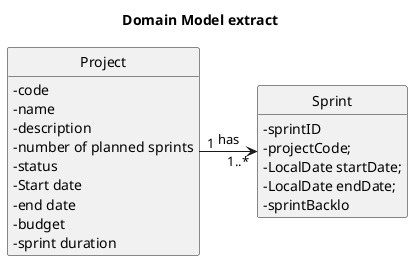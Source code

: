 @startuml
'https://plantuml.com/class-diagram
hide circle
skinparam classAttributeIconSize 0
hide methods

title Domain Model extract

class Project {
    -code
    -name
    -description
    -number of planned sprints
    -status
    -Start date
    -end date
    -budget
    -sprint duration
}

class Sprint {
    -sprintID
    -sprintOrder; //(has a chronological reference to the Sprint Date of each Sprint)
    -projectCode;
    -LocalDate startDate;
    -LocalDate endDate;
    -numberOfWeeks; //(is the default sprintDuration established in project..... for now ;)  )
     -sprintBacklo

}

Project "1" -right-> "1..*" Sprint: has




@enduml